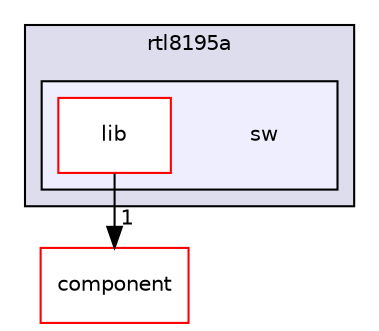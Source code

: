 digraph "sw" {
  compound=true
  node [ fontsize="10", fontname="Helvetica"];
  edge [ labelfontsize="10", labelfontname="Helvetica"];
  subgraph clusterdir_d55a6639c0ef2e769c54f3d73fdcd6ae {
    graph [ bgcolor="#ddddee", pencolor="black", label="rtl8195a" fontname="Helvetica", fontsize="10", URL="dir_d55a6639c0ef2e769c54f3d73fdcd6ae.html"]
  subgraph clusterdir_218701c72f38a637f56ccea9eb201b28 {
    graph [ bgcolor="#eeeeff", pencolor="black", label="" URL="dir_218701c72f38a637f56ccea9eb201b28.html"];
    dir_218701c72f38a637f56ccea9eb201b28 [shape=plaintext label="sw"];
    dir_467016183711ec67a0924a03f0be9cbd [shape=box label="lib" color="red" fillcolor="white" style="filled" URL="dir_467016183711ec67a0924a03f0be9cbd.html"];
  }
  }
  dir_da6bad2e2c5a50fa6b6edae596f8e89f [shape=box label="component" fillcolor="white" style="filled" color="red" URL="dir_da6bad2e2c5a50fa6b6edae596f8e89f.html"];
  dir_467016183711ec67a0924a03f0be9cbd->dir_da6bad2e2c5a50fa6b6edae596f8e89f [headlabel="1", labeldistance=1.5 headhref="dir_000005_000014.html"];
}
